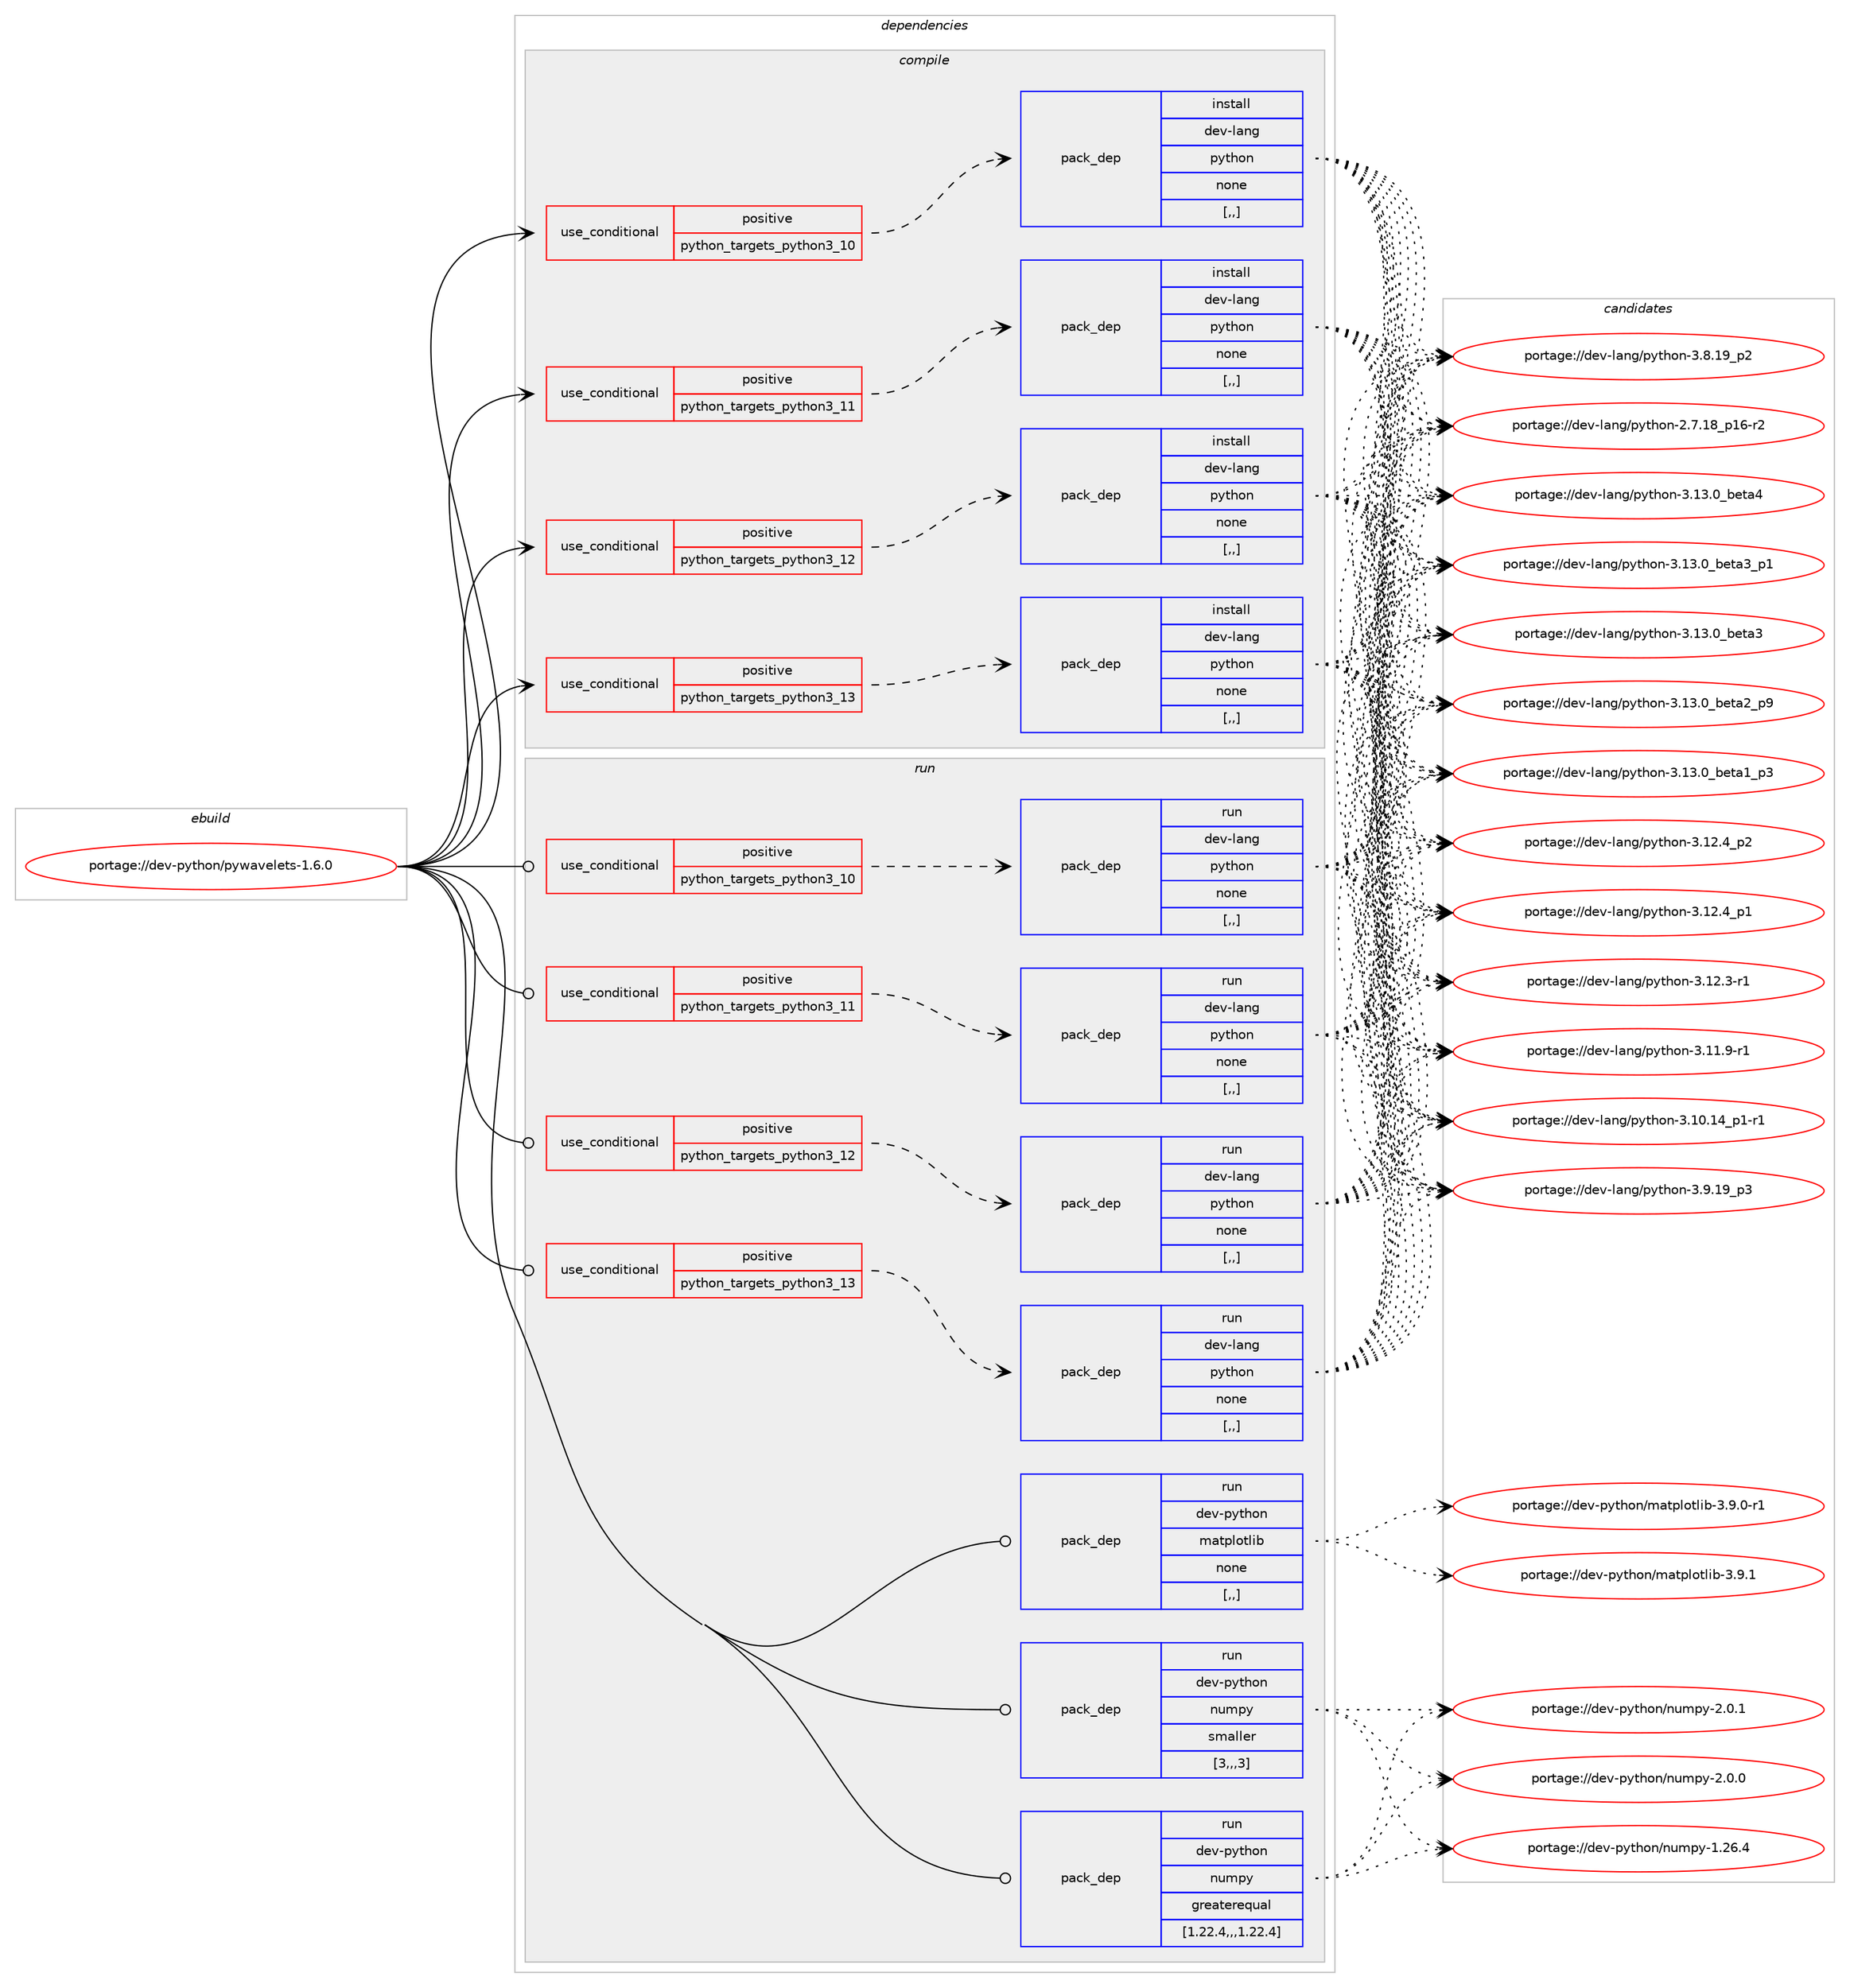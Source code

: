 digraph prolog {

# *************
# Graph options
# *************

newrank=true;
concentrate=true;
compound=true;
graph [rankdir=LR,fontname=Helvetica,fontsize=10,ranksep=1.5];#, ranksep=2.5, nodesep=0.2];
edge  [arrowhead=vee];
node  [fontname=Helvetica,fontsize=10];

# **********
# The ebuild
# **********

subgraph cluster_leftcol {
color=gray;
label=<<i>ebuild</i>>;
id [label="portage://dev-python/pywavelets-1.6.0", color=red, width=4, href="../dev-python/pywavelets-1.6.0.svg"];
}

# ****************
# The dependencies
# ****************

subgraph cluster_midcol {
color=gray;
label=<<i>dependencies</i>>;
subgraph cluster_compile {
fillcolor="#eeeeee";
style=filled;
label=<<i>compile</i>>;
subgraph cond38641 {
dependency161087 [label=<<TABLE BORDER="0" CELLBORDER="1" CELLSPACING="0" CELLPADDING="4"><TR><TD ROWSPAN="3" CELLPADDING="10">use_conditional</TD></TR><TR><TD>positive</TD></TR><TR><TD>python_targets_python3_10</TD></TR></TABLE>>, shape=none, color=red];
subgraph pack121173 {
dependency161088 [label=<<TABLE BORDER="0" CELLBORDER="1" CELLSPACING="0" CELLPADDING="4" WIDTH="220"><TR><TD ROWSPAN="6" CELLPADDING="30">pack_dep</TD></TR><TR><TD WIDTH="110">install</TD></TR><TR><TD>dev-lang</TD></TR><TR><TD>python</TD></TR><TR><TD>none</TD></TR><TR><TD>[,,]</TD></TR></TABLE>>, shape=none, color=blue];
}
dependency161087:e -> dependency161088:w [weight=20,style="dashed",arrowhead="vee"];
}
id:e -> dependency161087:w [weight=20,style="solid",arrowhead="vee"];
subgraph cond38642 {
dependency161089 [label=<<TABLE BORDER="0" CELLBORDER="1" CELLSPACING="0" CELLPADDING="4"><TR><TD ROWSPAN="3" CELLPADDING="10">use_conditional</TD></TR><TR><TD>positive</TD></TR><TR><TD>python_targets_python3_11</TD></TR></TABLE>>, shape=none, color=red];
subgraph pack121174 {
dependency161090 [label=<<TABLE BORDER="0" CELLBORDER="1" CELLSPACING="0" CELLPADDING="4" WIDTH="220"><TR><TD ROWSPAN="6" CELLPADDING="30">pack_dep</TD></TR><TR><TD WIDTH="110">install</TD></TR><TR><TD>dev-lang</TD></TR><TR><TD>python</TD></TR><TR><TD>none</TD></TR><TR><TD>[,,]</TD></TR></TABLE>>, shape=none, color=blue];
}
dependency161089:e -> dependency161090:w [weight=20,style="dashed",arrowhead="vee"];
}
id:e -> dependency161089:w [weight=20,style="solid",arrowhead="vee"];
subgraph cond38643 {
dependency161091 [label=<<TABLE BORDER="0" CELLBORDER="1" CELLSPACING="0" CELLPADDING="4"><TR><TD ROWSPAN="3" CELLPADDING="10">use_conditional</TD></TR><TR><TD>positive</TD></TR><TR><TD>python_targets_python3_12</TD></TR></TABLE>>, shape=none, color=red];
subgraph pack121175 {
dependency161092 [label=<<TABLE BORDER="0" CELLBORDER="1" CELLSPACING="0" CELLPADDING="4" WIDTH="220"><TR><TD ROWSPAN="6" CELLPADDING="30">pack_dep</TD></TR><TR><TD WIDTH="110">install</TD></TR><TR><TD>dev-lang</TD></TR><TR><TD>python</TD></TR><TR><TD>none</TD></TR><TR><TD>[,,]</TD></TR></TABLE>>, shape=none, color=blue];
}
dependency161091:e -> dependency161092:w [weight=20,style="dashed",arrowhead="vee"];
}
id:e -> dependency161091:w [weight=20,style="solid",arrowhead="vee"];
subgraph cond38644 {
dependency161093 [label=<<TABLE BORDER="0" CELLBORDER="1" CELLSPACING="0" CELLPADDING="4"><TR><TD ROWSPAN="3" CELLPADDING="10">use_conditional</TD></TR><TR><TD>positive</TD></TR><TR><TD>python_targets_python3_13</TD></TR></TABLE>>, shape=none, color=red];
subgraph pack121176 {
dependency161094 [label=<<TABLE BORDER="0" CELLBORDER="1" CELLSPACING="0" CELLPADDING="4" WIDTH="220"><TR><TD ROWSPAN="6" CELLPADDING="30">pack_dep</TD></TR><TR><TD WIDTH="110">install</TD></TR><TR><TD>dev-lang</TD></TR><TR><TD>python</TD></TR><TR><TD>none</TD></TR><TR><TD>[,,]</TD></TR></TABLE>>, shape=none, color=blue];
}
dependency161093:e -> dependency161094:w [weight=20,style="dashed",arrowhead="vee"];
}
id:e -> dependency161093:w [weight=20,style="solid",arrowhead="vee"];
}
subgraph cluster_compileandrun {
fillcolor="#eeeeee";
style=filled;
label=<<i>compile and run</i>>;
}
subgraph cluster_run {
fillcolor="#eeeeee";
style=filled;
label=<<i>run</i>>;
subgraph cond38645 {
dependency161095 [label=<<TABLE BORDER="0" CELLBORDER="1" CELLSPACING="0" CELLPADDING="4"><TR><TD ROWSPAN="3" CELLPADDING="10">use_conditional</TD></TR><TR><TD>positive</TD></TR><TR><TD>python_targets_python3_10</TD></TR></TABLE>>, shape=none, color=red];
subgraph pack121177 {
dependency161096 [label=<<TABLE BORDER="0" CELLBORDER="1" CELLSPACING="0" CELLPADDING="4" WIDTH="220"><TR><TD ROWSPAN="6" CELLPADDING="30">pack_dep</TD></TR><TR><TD WIDTH="110">run</TD></TR><TR><TD>dev-lang</TD></TR><TR><TD>python</TD></TR><TR><TD>none</TD></TR><TR><TD>[,,]</TD></TR></TABLE>>, shape=none, color=blue];
}
dependency161095:e -> dependency161096:w [weight=20,style="dashed",arrowhead="vee"];
}
id:e -> dependency161095:w [weight=20,style="solid",arrowhead="odot"];
subgraph cond38646 {
dependency161097 [label=<<TABLE BORDER="0" CELLBORDER="1" CELLSPACING="0" CELLPADDING="4"><TR><TD ROWSPAN="3" CELLPADDING="10">use_conditional</TD></TR><TR><TD>positive</TD></TR><TR><TD>python_targets_python3_11</TD></TR></TABLE>>, shape=none, color=red];
subgraph pack121178 {
dependency161098 [label=<<TABLE BORDER="0" CELLBORDER="1" CELLSPACING="0" CELLPADDING="4" WIDTH="220"><TR><TD ROWSPAN="6" CELLPADDING="30">pack_dep</TD></TR><TR><TD WIDTH="110">run</TD></TR><TR><TD>dev-lang</TD></TR><TR><TD>python</TD></TR><TR><TD>none</TD></TR><TR><TD>[,,]</TD></TR></TABLE>>, shape=none, color=blue];
}
dependency161097:e -> dependency161098:w [weight=20,style="dashed",arrowhead="vee"];
}
id:e -> dependency161097:w [weight=20,style="solid",arrowhead="odot"];
subgraph cond38647 {
dependency161099 [label=<<TABLE BORDER="0" CELLBORDER="1" CELLSPACING="0" CELLPADDING="4"><TR><TD ROWSPAN="3" CELLPADDING="10">use_conditional</TD></TR><TR><TD>positive</TD></TR><TR><TD>python_targets_python3_12</TD></TR></TABLE>>, shape=none, color=red];
subgraph pack121179 {
dependency161100 [label=<<TABLE BORDER="0" CELLBORDER="1" CELLSPACING="0" CELLPADDING="4" WIDTH="220"><TR><TD ROWSPAN="6" CELLPADDING="30">pack_dep</TD></TR><TR><TD WIDTH="110">run</TD></TR><TR><TD>dev-lang</TD></TR><TR><TD>python</TD></TR><TR><TD>none</TD></TR><TR><TD>[,,]</TD></TR></TABLE>>, shape=none, color=blue];
}
dependency161099:e -> dependency161100:w [weight=20,style="dashed",arrowhead="vee"];
}
id:e -> dependency161099:w [weight=20,style="solid",arrowhead="odot"];
subgraph cond38648 {
dependency161101 [label=<<TABLE BORDER="0" CELLBORDER="1" CELLSPACING="0" CELLPADDING="4"><TR><TD ROWSPAN="3" CELLPADDING="10">use_conditional</TD></TR><TR><TD>positive</TD></TR><TR><TD>python_targets_python3_13</TD></TR></TABLE>>, shape=none, color=red];
subgraph pack121180 {
dependency161102 [label=<<TABLE BORDER="0" CELLBORDER="1" CELLSPACING="0" CELLPADDING="4" WIDTH="220"><TR><TD ROWSPAN="6" CELLPADDING="30">pack_dep</TD></TR><TR><TD WIDTH="110">run</TD></TR><TR><TD>dev-lang</TD></TR><TR><TD>python</TD></TR><TR><TD>none</TD></TR><TR><TD>[,,]</TD></TR></TABLE>>, shape=none, color=blue];
}
dependency161101:e -> dependency161102:w [weight=20,style="dashed",arrowhead="vee"];
}
id:e -> dependency161101:w [weight=20,style="solid",arrowhead="odot"];
subgraph pack121181 {
dependency161103 [label=<<TABLE BORDER="0" CELLBORDER="1" CELLSPACING="0" CELLPADDING="4" WIDTH="220"><TR><TD ROWSPAN="6" CELLPADDING="30">pack_dep</TD></TR><TR><TD WIDTH="110">run</TD></TR><TR><TD>dev-python</TD></TR><TR><TD>matplotlib</TD></TR><TR><TD>none</TD></TR><TR><TD>[,,]</TD></TR></TABLE>>, shape=none, color=blue];
}
id:e -> dependency161103:w [weight=20,style="solid",arrowhead="odot"];
subgraph pack121182 {
dependency161104 [label=<<TABLE BORDER="0" CELLBORDER="1" CELLSPACING="0" CELLPADDING="4" WIDTH="220"><TR><TD ROWSPAN="6" CELLPADDING="30">pack_dep</TD></TR><TR><TD WIDTH="110">run</TD></TR><TR><TD>dev-python</TD></TR><TR><TD>numpy</TD></TR><TR><TD>greaterequal</TD></TR><TR><TD>[1.22.4,,,1.22.4]</TD></TR></TABLE>>, shape=none, color=blue];
}
id:e -> dependency161104:w [weight=20,style="solid",arrowhead="odot"];
subgraph pack121183 {
dependency161105 [label=<<TABLE BORDER="0" CELLBORDER="1" CELLSPACING="0" CELLPADDING="4" WIDTH="220"><TR><TD ROWSPAN="6" CELLPADDING="30">pack_dep</TD></TR><TR><TD WIDTH="110">run</TD></TR><TR><TD>dev-python</TD></TR><TR><TD>numpy</TD></TR><TR><TD>smaller</TD></TR><TR><TD>[3,,,3]</TD></TR></TABLE>>, shape=none, color=blue];
}
id:e -> dependency161105:w [weight=20,style="solid",arrowhead="odot"];
}
}

# **************
# The candidates
# **************

subgraph cluster_choices {
rank=same;
color=gray;
label=<<i>candidates</i>>;

subgraph choice121173 {
color=black;
nodesep=1;
choice1001011184510897110103471121211161041111104551464951464895981011169752 [label="portage://dev-lang/python-3.13.0_beta4", color=red, width=4,href="../dev-lang/python-3.13.0_beta4.svg"];
choice10010111845108971101034711212111610411111045514649514648959810111697519511249 [label="portage://dev-lang/python-3.13.0_beta3_p1", color=red, width=4,href="../dev-lang/python-3.13.0_beta3_p1.svg"];
choice1001011184510897110103471121211161041111104551464951464895981011169751 [label="portage://dev-lang/python-3.13.0_beta3", color=red, width=4,href="../dev-lang/python-3.13.0_beta3.svg"];
choice10010111845108971101034711212111610411111045514649514648959810111697509511257 [label="portage://dev-lang/python-3.13.0_beta2_p9", color=red, width=4,href="../dev-lang/python-3.13.0_beta2_p9.svg"];
choice10010111845108971101034711212111610411111045514649514648959810111697499511251 [label="portage://dev-lang/python-3.13.0_beta1_p3", color=red, width=4,href="../dev-lang/python-3.13.0_beta1_p3.svg"];
choice100101118451089711010347112121116104111110455146495046529511250 [label="portage://dev-lang/python-3.12.4_p2", color=red, width=4,href="../dev-lang/python-3.12.4_p2.svg"];
choice100101118451089711010347112121116104111110455146495046529511249 [label="portage://dev-lang/python-3.12.4_p1", color=red, width=4,href="../dev-lang/python-3.12.4_p1.svg"];
choice100101118451089711010347112121116104111110455146495046514511449 [label="portage://dev-lang/python-3.12.3-r1", color=red, width=4,href="../dev-lang/python-3.12.3-r1.svg"];
choice100101118451089711010347112121116104111110455146494946574511449 [label="portage://dev-lang/python-3.11.9-r1", color=red, width=4,href="../dev-lang/python-3.11.9-r1.svg"];
choice100101118451089711010347112121116104111110455146494846495295112494511449 [label="portage://dev-lang/python-3.10.14_p1-r1", color=red, width=4,href="../dev-lang/python-3.10.14_p1-r1.svg"];
choice100101118451089711010347112121116104111110455146574649579511251 [label="portage://dev-lang/python-3.9.19_p3", color=red, width=4,href="../dev-lang/python-3.9.19_p3.svg"];
choice100101118451089711010347112121116104111110455146564649579511250 [label="portage://dev-lang/python-3.8.19_p2", color=red, width=4,href="../dev-lang/python-3.8.19_p2.svg"];
choice100101118451089711010347112121116104111110455046554649569511249544511450 [label="portage://dev-lang/python-2.7.18_p16-r2", color=red, width=4,href="../dev-lang/python-2.7.18_p16-r2.svg"];
dependency161088:e -> choice1001011184510897110103471121211161041111104551464951464895981011169752:w [style=dotted,weight="100"];
dependency161088:e -> choice10010111845108971101034711212111610411111045514649514648959810111697519511249:w [style=dotted,weight="100"];
dependency161088:e -> choice1001011184510897110103471121211161041111104551464951464895981011169751:w [style=dotted,weight="100"];
dependency161088:e -> choice10010111845108971101034711212111610411111045514649514648959810111697509511257:w [style=dotted,weight="100"];
dependency161088:e -> choice10010111845108971101034711212111610411111045514649514648959810111697499511251:w [style=dotted,weight="100"];
dependency161088:e -> choice100101118451089711010347112121116104111110455146495046529511250:w [style=dotted,weight="100"];
dependency161088:e -> choice100101118451089711010347112121116104111110455146495046529511249:w [style=dotted,weight="100"];
dependency161088:e -> choice100101118451089711010347112121116104111110455146495046514511449:w [style=dotted,weight="100"];
dependency161088:e -> choice100101118451089711010347112121116104111110455146494946574511449:w [style=dotted,weight="100"];
dependency161088:e -> choice100101118451089711010347112121116104111110455146494846495295112494511449:w [style=dotted,weight="100"];
dependency161088:e -> choice100101118451089711010347112121116104111110455146574649579511251:w [style=dotted,weight="100"];
dependency161088:e -> choice100101118451089711010347112121116104111110455146564649579511250:w [style=dotted,weight="100"];
dependency161088:e -> choice100101118451089711010347112121116104111110455046554649569511249544511450:w [style=dotted,weight="100"];
}
subgraph choice121174 {
color=black;
nodesep=1;
choice1001011184510897110103471121211161041111104551464951464895981011169752 [label="portage://dev-lang/python-3.13.0_beta4", color=red, width=4,href="../dev-lang/python-3.13.0_beta4.svg"];
choice10010111845108971101034711212111610411111045514649514648959810111697519511249 [label="portage://dev-lang/python-3.13.0_beta3_p1", color=red, width=4,href="../dev-lang/python-3.13.0_beta3_p1.svg"];
choice1001011184510897110103471121211161041111104551464951464895981011169751 [label="portage://dev-lang/python-3.13.0_beta3", color=red, width=4,href="../dev-lang/python-3.13.0_beta3.svg"];
choice10010111845108971101034711212111610411111045514649514648959810111697509511257 [label="portage://dev-lang/python-3.13.0_beta2_p9", color=red, width=4,href="../dev-lang/python-3.13.0_beta2_p9.svg"];
choice10010111845108971101034711212111610411111045514649514648959810111697499511251 [label="portage://dev-lang/python-3.13.0_beta1_p3", color=red, width=4,href="../dev-lang/python-3.13.0_beta1_p3.svg"];
choice100101118451089711010347112121116104111110455146495046529511250 [label="portage://dev-lang/python-3.12.4_p2", color=red, width=4,href="../dev-lang/python-3.12.4_p2.svg"];
choice100101118451089711010347112121116104111110455146495046529511249 [label="portage://dev-lang/python-3.12.4_p1", color=red, width=4,href="../dev-lang/python-3.12.4_p1.svg"];
choice100101118451089711010347112121116104111110455146495046514511449 [label="portage://dev-lang/python-3.12.3-r1", color=red, width=4,href="../dev-lang/python-3.12.3-r1.svg"];
choice100101118451089711010347112121116104111110455146494946574511449 [label="portage://dev-lang/python-3.11.9-r1", color=red, width=4,href="../dev-lang/python-3.11.9-r1.svg"];
choice100101118451089711010347112121116104111110455146494846495295112494511449 [label="portage://dev-lang/python-3.10.14_p1-r1", color=red, width=4,href="../dev-lang/python-3.10.14_p1-r1.svg"];
choice100101118451089711010347112121116104111110455146574649579511251 [label="portage://dev-lang/python-3.9.19_p3", color=red, width=4,href="../dev-lang/python-3.9.19_p3.svg"];
choice100101118451089711010347112121116104111110455146564649579511250 [label="portage://dev-lang/python-3.8.19_p2", color=red, width=4,href="../dev-lang/python-3.8.19_p2.svg"];
choice100101118451089711010347112121116104111110455046554649569511249544511450 [label="portage://dev-lang/python-2.7.18_p16-r2", color=red, width=4,href="../dev-lang/python-2.7.18_p16-r2.svg"];
dependency161090:e -> choice1001011184510897110103471121211161041111104551464951464895981011169752:w [style=dotted,weight="100"];
dependency161090:e -> choice10010111845108971101034711212111610411111045514649514648959810111697519511249:w [style=dotted,weight="100"];
dependency161090:e -> choice1001011184510897110103471121211161041111104551464951464895981011169751:w [style=dotted,weight="100"];
dependency161090:e -> choice10010111845108971101034711212111610411111045514649514648959810111697509511257:w [style=dotted,weight="100"];
dependency161090:e -> choice10010111845108971101034711212111610411111045514649514648959810111697499511251:w [style=dotted,weight="100"];
dependency161090:e -> choice100101118451089711010347112121116104111110455146495046529511250:w [style=dotted,weight="100"];
dependency161090:e -> choice100101118451089711010347112121116104111110455146495046529511249:w [style=dotted,weight="100"];
dependency161090:e -> choice100101118451089711010347112121116104111110455146495046514511449:w [style=dotted,weight="100"];
dependency161090:e -> choice100101118451089711010347112121116104111110455146494946574511449:w [style=dotted,weight="100"];
dependency161090:e -> choice100101118451089711010347112121116104111110455146494846495295112494511449:w [style=dotted,weight="100"];
dependency161090:e -> choice100101118451089711010347112121116104111110455146574649579511251:w [style=dotted,weight="100"];
dependency161090:e -> choice100101118451089711010347112121116104111110455146564649579511250:w [style=dotted,weight="100"];
dependency161090:e -> choice100101118451089711010347112121116104111110455046554649569511249544511450:w [style=dotted,weight="100"];
}
subgraph choice121175 {
color=black;
nodesep=1;
choice1001011184510897110103471121211161041111104551464951464895981011169752 [label="portage://dev-lang/python-3.13.0_beta4", color=red, width=4,href="../dev-lang/python-3.13.0_beta4.svg"];
choice10010111845108971101034711212111610411111045514649514648959810111697519511249 [label="portage://dev-lang/python-3.13.0_beta3_p1", color=red, width=4,href="../dev-lang/python-3.13.0_beta3_p1.svg"];
choice1001011184510897110103471121211161041111104551464951464895981011169751 [label="portage://dev-lang/python-3.13.0_beta3", color=red, width=4,href="../dev-lang/python-3.13.0_beta3.svg"];
choice10010111845108971101034711212111610411111045514649514648959810111697509511257 [label="portage://dev-lang/python-3.13.0_beta2_p9", color=red, width=4,href="../dev-lang/python-3.13.0_beta2_p9.svg"];
choice10010111845108971101034711212111610411111045514649514648959810111697499511251 [label="portage://dev-lang/python-3.13.0_beta1_p3", color=red, width=4,href="../dev-lang/python-3.13.0_beta1_p3.svg"];
choice100101118451089711010347112121116104111110455146495046529511250 [label="portage://dev-lang/python-3.12.4_p2", color=red, width=4,href="../dev-lang/python-3.12.4_p2.svg"];
choice100101118451089711010347112121116104111110455146495046529511249 [label="portage://dev-lang/python-3.12.4_p1", color=red, width=4,href="../dev-lang/python-3.12.4_p1.svg"];
choice100101118451089711010347112121116104111110455146495046514511449 [label="portage://dev-lang/python-3.12.3-r1", color=red, width=4,href="../dev-lang/python-3.12.3-r1.svg"];
choice100101118451089711010347112121116104111110455146494946574511449 [label="portage://dev-lang/python-3.11.9-r1", color=red, width=4,href="../dev-lang/python-3.11.9-r1.svg"];
choice100101118451089711010347112121116104111110455146494846495295112494511449 [label="portage://dev-lang/python-3.10.14_p1-r1", color=red, width=4,href="../dev-lang/python-3.10.14_p1-r1.svg"];
choice100101118451089711010347112121116104111110455146574649579511251 [label="portage://dev-lang/python-3.9.19_p3", color=red, width=4,href="../dev-lang/python-3.9.19_p3.svg"];
choice100101118451089711010347112121116104111110455146564649579511250 [label="portage://dev-lang/python-3.8.19_p2", color=red, width=4,href="../dev-lang/python-3.8.19_p2.svg"];
choice100101118451089711010347112121116104111110455046554649569511249544511450 [label="portage://dev-lang/python-2.7.18_p16-r2", color=red, width=4,href="../dev-lang/python-2.7.18_p16-r2.svg"];
dependency161092:e -> choice1001011184510897110103471121211161041111104551464951464895981011169752:w [style=dotted,weight="100"];
dependency161092:e -> choice10010111845108971101034711212111610411111045514649514648959810111697519511249:w [style=dotted,weight="100"];
dependency161092:e -> choice1001011184510897110103471121211161041111104551464951464895981011169751:w [style=dotted,weight="100"];
dependency161092:e -> choice10010111845108971101034711212111610411111045514649514648959810111697509511257:w [style=dotted,weight="100"];
dependency161092:e -> choice10010111845108971101034711212111610411111045514649514648959810111697499511251:w [style=dotted,weight="100"];
dependency161092:e -> choice100101118451089711010347112121116104111110455146495046529511250:w [style=dotted,weight="100"];
dependency161092:e -> choice100101118451089711010347112121116104111110455146495046529511249:w [style=dotted,weight="100"];
dependency161092:e -> choice100101118451089711010347112121116104111110455146495046514511449:w [style=dotted,weight="100"];
dependency161092:e -> choice100101118451089711010347112121116104111110455146494946574511449:w [style=dotted,weight="100"];
dependency161092:e -> choice100101118451089711010347112121116104111110455146494846495295112494511449:w [style=dotted,weight="100"];
dependency161092:e -> choice100101118451089711010347112121116104111110455146574649579511251:w [style=dotted,weight="100"];
dependency161092:e -> choice100101118451089711010347112121116104111110455146564649579511250:w [style=dotted,weight="100"];
dependency161092:e -> choice100101118451089711010347112121116104111110455046554649569511249544511450:w [style=dotted,weight="100"];
}
subgraph choice121176 {
color=black;
nodesep=1;
choice1001011184510897110103471121211161041111104551464951464895981011169752 [label="portage://dev-lang/python-3.13.0_beta4", color=red, width=4,href="../dev-lang/python-3.13.0_beta4.svg"];
choice10010111845108971101034711212111610411111045514649514648959810111697519511249 [label="portage://dev-lang/python-3.13.0_beta3_p1", color=red, width=4,href="../dev-lang/python-3.13.0_beta3_p1.svg"];
choice1001011184510897110103471121211161041111104551464951464895981011169751 [label="portage://dev-lang/python-3.13.0_beta3", color=red, width=4,href="../dev-lang/python-3.13.0_beta3.svg"];
choice10010111845108971101034711212111610411111045514649514648959810111697509511257 [label="portage://dev-lang/python-3.13.0_beta2_p9", color=red, width=4,href="../dev-lang/python-3.13.0_beta2_p9.svg"];
choice10010111845108971101034711212111610411111045514649514648959810111697499511251 [label="portage://dev-lang/python-3.13.0_beta1_p3", color=red, width=4,href="../dev-lang/python-3.13.0_beta1_p3.svg"];
choice100101118451089711010347112121116104111110455146495046529511250 [label="portage://dev-lang/python-3.12.4_p2", color=red, width=4,href="../dev-lang/python-3.12.4_p2.svg"];
choice100101118451089711010347112121116104111110455146495046529511249 [label="portage://dev-lang/python-3.12.4_p1", color=red, width=4,href="../dev-lang/python-3.12.4_p1.svg"];
choice100101118451089711010347112121116104111110455146495046514511449 [label="portage://dev-lang/python-3.12.3-r1", color=red, width=4,href="../dev-lang/python-3.12.3-r1.svg"];
choice100101118451089711010347112121116104111110455146494946574511449 [label="portage://dev-lang/python-3.11.9-r1", color=red, width=4,href="../dev-lang/python-3.11.9-r1.svg"];
choice100101118451089711010347112121116104111110455146494846495295112494511449 [label="portage://dev-lang/python-3.10.14_p1-r1", color=red, width=4,href="../dev-lang/python-3.10.14_p1-r1.svg"];
choice100101118451089711010347112121116104111110455146574649579511251 [label="portage://dev-lang/python-3.9.19_p3", color=red, width=4,href="../dev-lang/python-3.9.19_p3.svg"];
choice100101118451089711010347112121116104111110455146564649579511250 [label="portage://dev-lang/python-3.8.19_p2", color=red, width=4,href="../dev-lang/python-3.8.19_p2.svg"];
choice100101118451089711010347112121116104111110455046554649569511249544511450 [label="portage://dev-lang/python-2.7.18_p16-r2", color=red, width=4,href="../dev-lang/python-2.7.18_p16-r2.svg"];
dependency161094:e -> choice1001011184510897110103471121211161041111104551464951464895981011169752:w [style=dotted,weight="100"];
dependency161094:e -> choice10010111845108971101034711212111610411111045514649514648959810111697519511249:w [style=dotted,weight="100"];
dependency161094:e -> choice1001011184510897110103471121211161041111104551464951464895981011169751:w [style=dotted,weight="100"];
dependency161094:e -> choice10010111845108971101034711212111610411111045514649514648959810111697509511257:w [style=dotted,weight="100"];
dependency161094:e -> choice10010111845108971101034711212111610411111045514649514648959810111697499511251:w [style=dotted,weight="100"];
dependency161094:e -> choice100101118451089711010347112121116104111110455146495046529511250:w [style=dotted,weight="100"];
dependency161094:e -> choice100101118451089711010347112121116104111110455146495046529511249:w [style=dotted,weight="100"];
dependency161094:e -> choice100101118451089711010347112121116104111110455146495046514511449:w [style=dotted,weight="100"];
dependency161094:e -> choice100101118451089711010347112121116104111110455146494946574511449:w [style=dotted,weight="100"];
dependency161094:e -> choice100101118451089711010347112121116104111110455146494846495295112494511449:w [style=dotted,weight="100"];
dependency161094:e -> choice100101118451089711010347112121116104111110455146574649579511251:w [style=dotted,weight="100"];
dependency161094:e -> choice100101118451089711010347112121116104111110455146564649579511250:w [style=dotted,weight="100"];
dependency161094:e -> choice100101118451089711010347112121116104111110455046554649569511249544511450:w [style=dotted,weight="100"];
}
subgraph choice121177 {
color=black;
nodesep=1;
choice1001011184510897110103471121211161041111104551464951464895981011169752 [label="portage://dev-lang/python-3.13.0_beta4", color=red, width=4,href="../dev-lang/python-3.13.0_beta4.svg"];
choice10010111845108971101034711212111610411111045514649514648959810111697519511249 [label="portage://dev-lang/python-3.13.0_beta3_p1", color=red, width=4,href="../dev-lang/python-3.13.0_beta3_p1.svg"];
choice1001011184510897110103471121211161041111104551464951464895981011169751 [label="portage://dev-lang/python-3.13.0_beta3", color=red, width=4,href="../dev-lang/python-3.13.0_beta3.svg"];
choice10010111845108971101034711212111610411111045514649514648959810111697509511257 [label="portage://dev-lang/python-3.13.0_beta2_p9", color=red, width=4,href="../dev-lang/python-3.13.0_beta2_p9.svg"];
choice10010111845108971101034711212111610411111045514649514648959810111697499511251 [label="portage://dev-lang/python-3.13.0_beta1_p3", color=red, width=4,href="../dev-lang/python-3.13.0_beta1_p3.svg"];
choice100101118451089711010347112121116104111110455146495046529511250 [label="portage://dev-lang/python-3.12.4_p2", color=red, width=4,href="../dev-lang/python-3.12.4_p2.svg"];
choice100101118451089711010347112121116104111110455146495046529511249 [label="portage://dev-lang/python-3.12.4_p1", color=red, width=4,href="../dev-lang/python-3.12.4_p1.svg"];
choice100101118451089711010347112121116104111110455146495046514511449 [label="portage://dev-lang/python-3.12.3-r1", color=red, width=4,href="../dev-lang/python-3.12.3-r1.svg"];
choice100101118451089711010347112121116104111110455146494946574511449 [label="portage://dev-lang/python-3.11.9-r1", color=red, width=4,href="../dev-lang/python-3.11.9-r1.svg"];
choice100101118451089711010347112121116104111110455146494846495295112494511449 [label="portage://dev-lang/python-3.10.14_p1-r1", color=red, width=4,href="../dev-lang/python-3.10.14_p1-r1.svg"];
choice100101118451089711010347112121116104111110455146574649579511251 [label="portage://dev-lang/python-3.9.19_p3", color=red, width=4,href="../dev-lang/python-3.9.19_p3.svg"];
choice100101118451089711010347112121116104111110455146564649579511250 [label="portage://dev-lang/python-3.8.19_p2", color=red, width=4,href="../dev-lang/python-3.8.19_p2.svg"];
choice100101118451089711010347112121116104111110455046554649569511249544511450 [label="portage://dev-lang/python-2.7.18_p16-r2", color=red, width=4,href="../dev-lang/python-2.7.18_p16-r2.svg"];
dependency161096:e -> choice1001011184510897110103471121211161041111104551464951464895981011169752:w [style=dotted,weight="100"];
dependency161096:e -> choice10010111845108971101034711212111610411111045514649514648959810111697519511249:w [style=dotted,weight="100"];
dependency161096:e -> choice1001011184510897110103471121211161041111104551464951464895981011169751:w [style=dotted,weight="100"];
dependency161096:e -> choice10010111845108971101034711212111610411111045514649514648959810111697509511257:w [style=dotted,weight="100"];
dependency161096:e -> choice10010111845108971101034711212111610411111045514649514648959810111697499511251:w [style=dotted,weight="100"];
dependency161096:e -> choice100101118451089711010347112121116104111110455146495046529511250:w [style=dotted,weight="100"];
dependency161096:e -> choice100101118451089711010347112121116104111110455146495046529511249:w [style=dotted,weight="100"];
dependency161096:e -> choice100101118451089711010347112121116104111110455146495046514511449:w [style=dotted,weight="100"];
dependency161096:e -> choice100101118451089711010347112121116104111110455146494946574511449:w [style=dotted,weight="100"];
dependency161096:e -> choice100101118451089711010347112121116104111110455146494846495295112494511449:w [style=dotted,weight="100"];
dependency161096:e -> choice100101118451089711010347112121116104111110455146574649579511251:w [style=dotted,weight="100"];
dependency161096:e -> choice100101118451089711010347112121116104111110455146564649579511250:w [style=dotted,weight="100"];
dependency161096:e -> choice100101118451089711010347112121116104111110455046554649569511249544511450:w [style=dotted,weight="100"];
}
subgraph choice121178 {
color=black;
nodesep=1;
choice1001011184510897110103471121211161041111104551464951464895981011169752 [label="portage://dev-lang/python-3.13.0_beta4", color=red, width=4,href="../dev-lang/python-3.13.0_beta4.svg"];
choice10010111845108971101034711212111610411111045514649514648959810111697519511249 [label="portage://dev-lang/python-3.13.0_beta3_p1", color=red, width=4,href="../dev-lang/python-3.13.0_beta3_p1.svg"];
choice1001011184510897110103471121211161041111104551464951464895981011169751 [label="portage://dev-lang/python-3.13.0_beta3", color=red, width=4,href="../dev-lang/python-3.13.0_beta3.svg"];
choice10010111845108971101034711212111610411111045514649514648959810111697509511257 [label="portage://dev-lang/python-3.13.0_beta2_p9", color=red, width=4,href="../dev-lang/python-3.13.0_beta2_p9.svg"];
choice10010111845108971101034711212111610411111045514649514648959810111697499511251 [label="portage://dev-lang/python-3.13.0_beta1_p3", color=red, width=4,href="../dev-lang/python-3.13.0_beta1_p3.svg"];
choice100101118451089711010347112121116104111110455146495046529511250 [label="portage://dev-lang/python-3.12.4_p2", color=red, width=4,href="../dev-lang/python-3.12.4_p2.svg"];
choice100101118451089711010347112121116104111110455146495046529511249 [label="portage://dev-lang/python-3.12.4_p1", color=red, width=4,href="../dev-lang/python-3.12.4_p1.svg"];
choice100101118451089711010347112121116104111110455146495046514511449 [label="portage://dev-lang/python-3.12.3-r1", color=red, width=4,href="../dev-lang/python-3.12.3-r1.svg"];
choice100101118451089711010347112121116104111110455146494946574511449 [label="portage://dev-lang/python-3.11.9-r1", color=red, width=4,href="../dev-lang/python-3.11.9-r1.svg"];
choice100101118451089711010347112121116104111110455146494846495295112494511449 [label="portage://dev-lang/python-3.10.14_p1-r1", color=red, width=4,href="../dev-lang/python-3.10.14_p1-r1.svg"];
choice100101118451089711010347112121116104111110455146574649579511251 [label="portage://dev-lang/python-3.9.19_p3", color=red, width=4,href="../dev-lang/python-3.9.19_p3.svg"];
choice100101118451089711010347112121116104111110455146564649579511250 [label="portage://dev-lang/python-3.8.19_p2", color=red, width=4,href="../dev-lang/python-3.8.19_p2.svg"];
choice100101118451089711010347112121116104111110455046554649569511249544511450 [label="portage://dev-lang/python-2.7.18_p16-r2", color=red, width=4,href="../dev-lang/python-2.7.18_p16-r2.svg"];
dependency161098:e -> choice1001011184510897110103471121211161041111104551464951464895981011169752:w [style=dotted,weight="100"];
dependency161098:e -> choice10010111845108971101034711212111610411111045514649514648959810111697519511249:w [style=dotted,weight="100"];
dependency161098:e -> choice1001011184510897110103471121211161041111104551464951464895981011169751:w [style=dotted,weight="100"];
dependency161098:e -> choice10010111845108971101034711212111610411111045514649514648959810111697509511257:w [style=dotted,weight="100"];
dependency161098:e -> choice10010111845108971101034711212111610411111045514649514648959810111697499511251:w [style=dotted,weight="100"];
dependency161098:e -> choice100101118451089711010347112121116104111110455146495046529511250:w [style=dotted,weight="100"];
dependency161098:e -> choice100101118451089711010347112121116104111110455146495046529511249:w [style=dotted,weight="100"];
dependency161098:e -> choice100101118451089711010347112121116104111110455146495046514511449:w [style=dotted,weight="100"];
dependency161098:e -> choice100101118451089711010347112121116104111110455146494946574511449:w [style=dotted,weight="100"];
dependency161098:e -> choice100101118451089711010347112121116104111110455146494846495295112494511449:w [style=dotted,weight="100"];
dependency161098:e -> choice100101118451089711010347112121116104111110455146574649579511251:w [style=dotted,weight="100"];
dependency161098:e -> choice100101118451089711010347112121116104111110455146564649579511250:w [style=dotted,weight="100"];
dependency161098:e -> choice100101118451089711010347112121116104111110455046554649569511249544511450:w [style=dotted,weight="100"];
}
subgraph choice121179 {
color=black;
nodesep=1;
choice1001011184510897110103471121211161041111104551464951464895981011169752 [label="portage://dev-lang/python-3.13.0_beta4", color=red, width=4,href="../dev-lang/python-3.13.0_beta4.svg"];
choice10010111845108971101034711212111610411111045514649514648959810111697519511249 [label="portage://dev-lang/python-3.13.0_beta3_p1", color=red, width=4,href="../dev-lang/python-3.13.0_beta3_p1.svg"];
choice1001011184510897110103471121211161041111104551464951464895981011169751 [label="portage://dev-lang/python-3.13.0_beta3", color=red, width=4,href="../dev-lang/python-3.13.0_beta3.svg"];
choice10010111845108971101034711212111610411111045514649514648959810111697509511257 [label="portage://dev-lang/python-3.13.0_beta2_p9", color=red, width=4,href="../dev-lang/python-3.13.0_beta2_p9.svg"];
choice10010111845108971101034711212111610411111045514649514648959810111697499511251 [label="portage://dev-lang/python-3.13.0_beta1_p3", color=red, width=4,href="../dev-lang/python-3.13.0_beta1_p3.svg"];
choice100101118451089711010347112121116104111110455146495046529511250 [label="portage://dev-lang/python-3.12.4_p2", color=red, width=4,href="../dev-lang/python-3.12.4_p2.svg"];
choice100101118451089711010347112121116104111110455146495046529511249 [label="portage://dev-lang/python-3.12.4_p1", color=red, width=4,href="../dev-lang/python-3.12.4_p1.svg"];
choice100101118451089711010347112121116104111110455146495046514511449 [label="portage://dev-lang/python-3.12.3-r1", color=red, width=4,href="../dev-lang/python-3.12.3-r1.svg"];
choice100101118451089711010347112121116104111110455146494946574511449 [label="portage://dev-lang/python-3.11.9-r1", color=red, width=4,href="../dev-lang/python-3.11.9-r1.svg"];
choice100101118451089711010347112121116104111110455146494846495295112494511449 [label="portage://dev-lang/python-3.10.14_p1-r1", color=red, width=4,href="../dev-lang/python-3.10.14_p1-r1.svg"];
choice100101118451089711010347112121116104111110455146574649579511251 [label="portage://dev-lang/python-3.9.19_p3", color=red, width=4,href="../dev-lang/python-3.9.19_p3.svg"];
choice100101118451089711010347112121116104111110455146564649579511250 [label="portage://dev-lang/python-3.8.19_p2", color=red, width=4,href="../dev-lang/python-3.8.19_p2.svg"];
choice100101118451089711010347112121116104111110455046554649569511249544511450 [label="portage://dev-lang/python-2.7.18_p16-r2", color=red, width=4,href="../dev-lang/python-2.7.18_p16-r2.svg"];
dependency161100:e -> choice1001011184510897110103471121211161041111104551464951464895981011169752:w [style=dotted,weight="100"];
dependency161100:e -> choice10010111845108971101034711212111610411111045514649514648959810111697519511249:w [style=dotted,weight="100"];
dependency161100:e -> choice1001011184510897110103471121211161041111104551464951464895981011169751:w [style=dotted,weight="100"];
dependency161100:e -> choice10010111845108971101034711212111610411111045514649514648959810111697509511257:w [style=dotted,weight="100"];
dependency161100:e -> choice10010111845108971101034711212111610411111045514649514648959810111697499511251:w [style=dotted,weight="100"];
dependency161100:e -> choice100101118451089711010347112121116104111110455146495046529511250:w [style=dotted,weight="100"];
dependency161100:e -> choice100101118451089711010347112121116104111110455146495046529511249:w [style=dotted,weight="100"];
dependency161100:e -> choice100101118451089711010347112121116104111110455146495046514511449:w [style=dotted,weight="100"];
dependency161100:e -> choice100101118451089711010347112121116104111110455146494946574511449:w [style=dotted,weight="100"];
dependency161100:e -> choice100101118451089711010347112121116104111110455146494846495295112494511449:w [style=dotted,weight="100"];
dependency161100:e -> choice100101118451089711010347112121116104111110455146574649579511251:w [style=dotted,weight="100"];
dependency161100:e -> choice100101118451089711010347112121116104111110455146564649579511250:w [style=dotted,weight="100"];
dependency161100:e -> choice100101118451089711010347112121116104111110455046554649569511249544511450:w [style=dotted,weight="100"];
}
subgraph choice121180 {
color=black;
nodesep=1;
choice1001011184510897110103471121211161041111104551464951464895981011169752 [label="portage://dev-lang/python-3.13.0_beta4", color=red, width=4,href="../dev-lang/python-3.13.0_beta4.svg"];
choice10010111845108971101034711212111610411111045514649514648959810111697519511249 [label="portage://dev-lang/python-3.13.0_beta3_p1", color=red, width=4,href="../dev-lang/python-3.13.0_beta3_p1.svg"];
choice1001011184510897110103471121211161041111104551464951464895981011169751 [label="portage://dev-lang/python-3.13.0_beta3", color=red, width=4,href="../dev-lang/python-3.13.0_beta3.svg"];
choice10010111845108971101034711212111610411111045514649514648959810111697509511257 [label="portage://dev-lang/python-3.13.0_beta2_p9", color=red, width=4,href="../dev-lang/python-3.13.0_beta2_p9.svg"];
choice10010111845108971101034711212111610411111045514649514648959810111697499511251 [label="portage://dev-lang/python-3.13.0_beta1_p3", color=red, width=4,href="../dev-lang/python-3.13.0_beta1_p3.svg"];
choice100101118451089711010347112121116104111110455146495046529511250 [label="portage://dev-lang/python-3.12.4_p2", color=red, width=4,href="../dev-lang/python-3.12.4_p2.svg"];
choice100101118451089711010347112121116104111110455146495046529511249 [label="portage://dev-lang/python-3.12.4_p1", color=red, width=4,href="../dev-lang/python-3.12.4_p1.svg"];
choice100101118451089711010347112121116104111110455146495046514511449 [label="portage://dev-lang/python-3.12.3-r1", color=red, width=4,href="../dev-lang/python-3.12.3-r1.svg"];
choice100101118451089711010347112121116104111110455146494946574511449 [label="portage://dev-lang/python-3.11.9-r1", color=red, width=4,href="../dev-lang/python-3.11.9-r1.svg"];
choice100101118451089711010347112121116104111110455146494846495295112494511449 [label="portage://dev-lang/python-3.10.14_p1-r1", color=red, width=4,href="../dev-lang/python-3.10.14_p1-r1.svg"];
choice100101118451089711010347112121116104111110455146574649579511251 [label="portage://dev-lang/python-3.9.19_p3", color=red, width=4,href="../dev-lang/python-3.9.19_p3.svg"];
choice100101118451089711010347112121116104111110455146564649579511250 [label="portage://dev-lang/python-3.8.19_p2", color=red, width=4,href="../dev-lang/python-3.8.19_p2.svg"];
choice100101118451089711010347112121116104111110455046554649569511249544511450 [label="portage://dev-lang/python-2.7.18_p16-r2", color=red, width=4,href="../dev-lang/python-2.7.18_p16-r2.svg"];
dependency161102:e -> choice1001011184510897110103471121211161041111104551464951464895981011169752:w [style=dotted,weight="100"];
dependency161102:e -> choice10010111845108971101034711212111610411111045514649514648959810111697519511249:w [style=dotted,weight="100"];
dependency161102:e -> choice1001011184510897110103471121211161041111104551464951464895981011169751:w [style=dotted,weight="100"];
dependency161102:e -> choice10010111845108971101034711212111610411111045514649514648959810111697509511257:w [style=dotted,weight="100"];
dependency161102:e -> choice10010111845108971101034711212111610411111045514649514648959810111697499511251:w [style=dotted,weight="100"];
dependency161102:e -> choice100101118451089711010347112121116104111110455146495046529511250:w [style=dotted,weight="100"];
dependency161102:e -> choice100101118451089711010347112121116104111110455146495046529511249:w [style=dotted,weight="100"];
dependency161102:e -> choice100101118451089711010347112121116104111110455146495046514511449:w [style=dotted,weight="100"];
dependency161102:e -> choice100101118451089711010347112121116104111110455146494946574511449:w [style=dotted,weight="100"];
dependency161102:e -> choice100101118451089711010347112121116104111110455146494846495295112494511449:w [style=dotted,weight="100"];
dependency161102:e -> choice100101118451089711010347112121116104111110455146574649579511251:w [style=dotted,weight="100"];
dependency161102:e -> choice100101118451089711010347112121116104111110455146564649579511250:w [style=dotted,weight="100"];
dependency161102:e -> choice100101118451089711010347112121116104111110455046554649569511249544511450:w [style=dotted,weight="100"];
}
subgraph choice121181 {
color=black;
nodesep=1;
choice10010111845112121116104111110471099711611210811111610810598455146574649 [label="portage://dev-python/matplotlib-3.9.1", color=red, width=4,href="../dev-python/matplotlib-3.9.1.svg"];
choice100101118451121211161041111104710997116112108111116108105984551465746484511449 [label="portage://dev-python/matplotlib-3.9.0-r1", color=red, width=4,href="../dev-python/matplotlib-3.9.0-r1.svg"];
dependency161103:e -> choice10010111845112121116104111110471099711611210811111610810598455146574649:w [style=dotted,weight="100"];
dependency161103:e -> choice100101118451121211161041111104710997116112108111116108105984551465746484511449:w [style=dotted,weight="100"];
}
subgraph choice121182 {
color=black;
nodesep=1;
choice1001011184511212111610411111047110117109112121455046484649 [label="portage://dev-python/numpy-2.0.1", color=red, width=4,href="../dev-python/numpy-2.0.1.svg"];
choice1001011184511212111610411111047110117109112121455046484648 [label="portage://dev-python/numpy-2.0.0", color=red, width=4,href="../dev-python/numpy-2.0.0.svg"];
choice100101118451121211161041111104711011710911212145494650544652 [label="portage://dev-python/numpy-1.26.4", color=red, width=4,href="../dev-python/numpy-1.26.4.svg"];
dependency161104:e -> choice1001011184511212111610411111047110117109112121455046484649:w [style=dotted,weight="100"];
dependency161104:e -> choice1001011184511212111610411111047110117109112121455046484648:w [style=dotted,weight="100"];
dependency161104:e -> choice100101118451121211161041111104711011710911212145494650544652:w [style=dotted,weight="100"];
}
subgraph choice121183 {
color=black;
nodesep=1;
choice1001011184511212111610411111047110117109112121455046484649 [label="portage://dev-python/numpy-2.0.1", color=red, width=4,href="../dev-python/numpy-2.0.1.svg"];
choice1001011184511212111610411111047110117109112121455046484648 [label="portage://dev-python/numpy-2.0.0", color=red, width=4,href="../dev-python/numpy-2.0.0.svg"];
choice100101118451121211161041111104711011710911212145494650544652 [label="portage://dev-python/numpy-1.26.4", color=red, width=4,href="../dev-python/numpy-1.26.4.svg"];
dependency161105:e -> choice1001011184511212111610411111047110117109112121455046484649:w [style=dotted,weight="100"];
dependency161105:e -> choice1001011184511212111610411111047110117109112121455046484648:w [style=dotted,weight="100"];
dependency161105:e -> choice100101118451121211161041111104711011710911212145494650544652:w [style=dotted,weight="100"];
}
}

}
